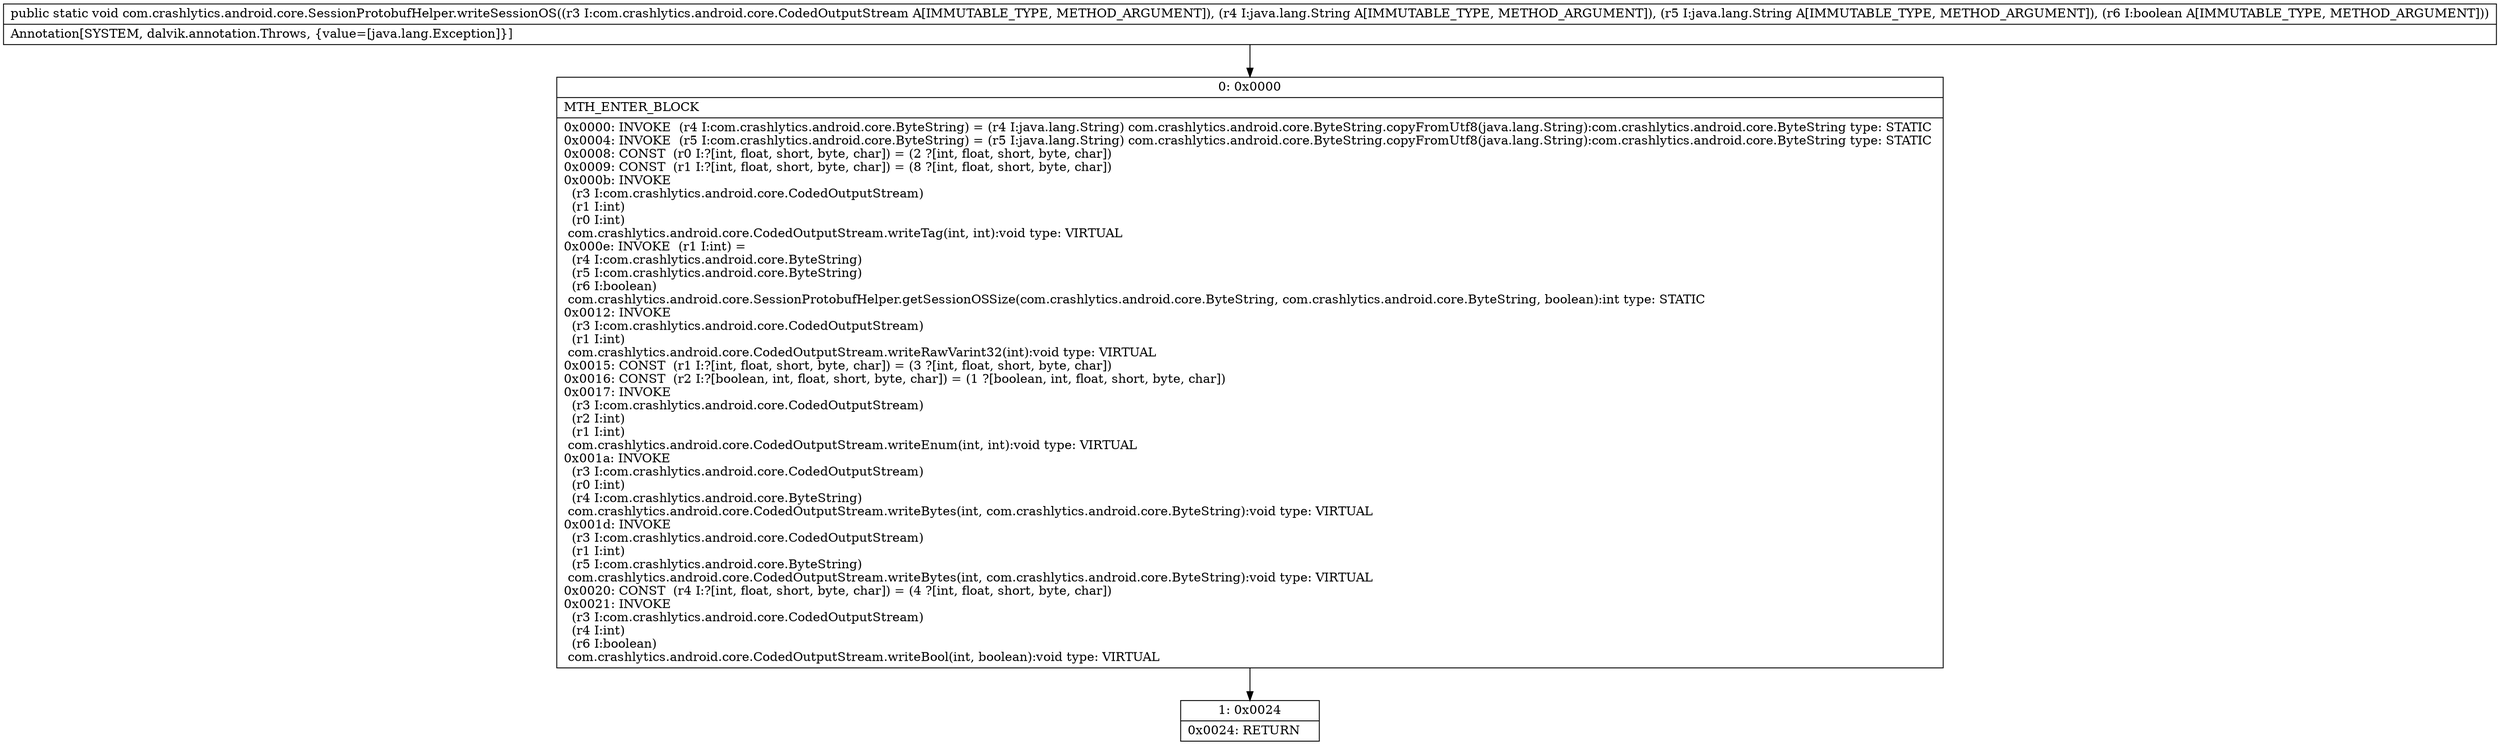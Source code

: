 digraph "CFG forcom.crashlytics.android.core.SessionProtobufHelper.writeSessionOS(Lcom\/crashlytics\/android\/core\/CodedOutputStream;Ljava\/lang\/String;Ljava\/lang\/String;Z)V" {
Node_0 [shape=record,label="{0\:\ 0x0000|MTH_ENTER_BLOCK\l|0x0000: INVOKE  (r4 I:com.crashlytics.android.core.ByteString) = (r4 I:java.lang.String) com.crashlytics.android.core.ByteString.copyFromUtf8(java.lang.String):com.crashlytics.android.core.ByteString type: STATIC \l0x0004: INVOKE  (r5 I:com.crashlytics.android.core.ByteString) = (r5 I:java.lang.String) com.crashlytics.android.core.ByteString.copyFromUtf8(java.lang.String):com.crashlytics.android.core.ByteString type: STATIC \l0x0008: CONST  (r0 I:?[int, float, short, byte, char]) = (2 ?[int, float, short, byte, char]) \l0x0009: CONST  (r1 I:?[int, float, short, byte, char]) = (8 ?[int, float, short, byte, char]) \l0x000b: INVOKE  \l  (r3 I:com.crashlytics.android.core.CodedOutputStream)\l  (r1 I:int)\l  (r0 I:int)\l com.crashlytics.android.core.CodedOutputStream.writeTag(int, int):void type: VIRTUAL \l0x000e: INVOKE  (r1 I:int) = \l  (r4 I:com.crashlytics.android.core.ByteString)\l  (r5 I:com.crashlytics.android.core.ByteString)\l  (r6 I:boolean)\l com.crashlytics.android.core.SessionProtobufHelper.getSessionOSSize(com.crashlytics.android.core.ByteString, com.crashlytics.android.core.ByteString, boolean):int type: STATIC \l0x0012: INVOKE  \l  (r3 I:com.crashlytics.android.core.CodedOutputStream)\l  (r1 I:int)\l com.crashlytics.android.core.CodedOutputStream.writeRawVarint32(int):void type: VIRTUAL \l0x0015: CONST  (r1 I:?[int, float, short, byte, char]) = (3 ?[int, float, short, byte, char]) \l0x0016: CONST  (r2 I:?[boolean, int, float, short, byte, char]) = (1 ?[boolean, int, float, short, byte, char]) \l0x0017: INVOKE  \l  (r3 I:com.crashlytics.android.core.CodedOutputStream)\l  (r2 I:int)\l  (r1 I:int)\l com.crashlytics.android.core.CodedOutputStream.writeEnum(int, int):void type: VIRTUAL \l0x001a: INVOKE  \l  (r3 I:com.crashlytics.android.core.CodedOutputStream)\l  (r0 I:int)\l  (r4 I:com.crashlytics.android.core.ByteString)\l com.crashlytics.android.core.CodedOutputStream.writeBytes(int, com.crashlytics.android.core.ByteString):void type: VIRTUAL \l0x001d: INVOKE  \l  (r3 I:com.crashlytics.android.core.CodedOutputStream)\l  (r1 I:int)\l  (r5 I:com.crashlytics.android.core.ByteString)\l com.crashlytics.android.core.CodedOutputStream.writeBytes(int, com.crashlytics.android.core.ByteString):void type: VIRTUAL \l0x0020: CONST  (r4 I:?[int, float, short, byte, char]) = (4 ?[int, float, short, byte, char]) \l0x0021: INVOKE  \l  (r3 I:com.crashlytics.android.core.CodedOutputStream)\l  (r4 I:int)\l  (r6 I:boolean)\l com.crashlytics.android.core.CodedOutputStream.writeBool(int, boolean):void type: VIRTUAL \l}"];
Node_1 [shape=record,label="{1\:\ 0x0024|0x0024: RETURN   \l}"];
MethodNode[shape=record,label="{public static void com.crashlytics.android.core.SessionProtobufHelper.writeSessionOS((r3 I:com.crashlytics.android.core.CodedOutputStream A[IMMUTABLE_TYPE, METHOD_ARGUMENT]), (r4 I:java.lang.String A[IMMUTABLE_TYPE, METHOD_ARGUMENT]), (r5 I:java.lang.String A[IMMUTABLE_TYPE, METHOD_ARGUMENT]), (r6 I:boolean A[IMMUTABLE_TYPE, METHOD_ARGUMENT]))  | Annotation[SYSTEM, dalvik.annotation.Throws, \{value=[java.lang.Exception]\}]\l}"];
MethodNode -> Node_0;
Node_0 -> Node_1;
}


